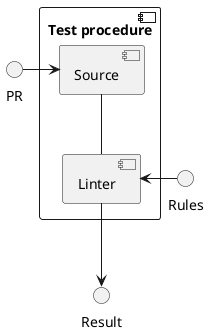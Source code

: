 @startuml

component "Test procedure" as tp {
    component Source as p
    component Linter as t
}

p -- t

PR -right-> p
Rules -right-> t

t -down-> Result

@enduml